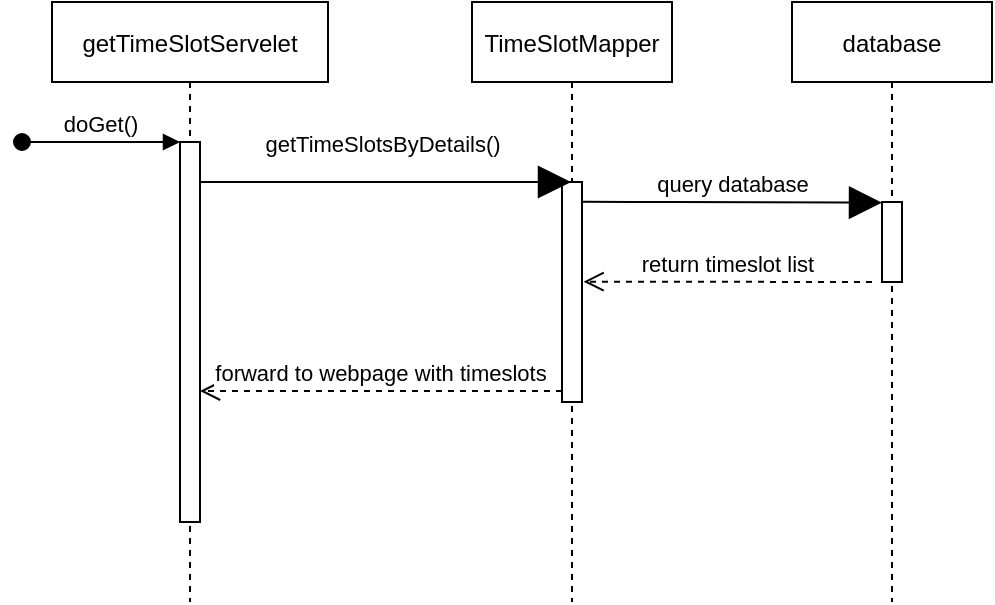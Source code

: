 <mxfile version="15.3.3" type="device"><diagram id="kgpKYQtTHZ0yAKxKKP6v" name="Page-1"><mxGraphModel dx="678" dy="963" grid="1" gridSize="10" guides="1" tooltips="1" connect="1" arrows="1" fold="1" page="1" pageScale="1" pageWidth="850" pageHeight="1100" math="0" shadow="0"><root><mxCell id="0"/><mxCell id="1" parent="0"/><mxCell id="3nuBFxr9cyL0pnOWT2aG-1" value="getTimeSlotServelet" style="shape=umlLifeline;perimeter=lifelinePerimeter;container=1;collapsible=0;recursiveResize=0;rounded=0;shadow=0;strokeWidth=1;" parent="1" vertex="1"><mxGeometry x="90" y="80" width="138" height="300" as="geometry"/></mxCell><mxCell id="3nuBFxr9cyL0pnOWT2aG-2" value="" style="points=[];perimeter=orthogonalPerimeter;rounded=0;shadow=0;strokeWidth=1;" parent="3nuBFxr9cyL0pnOWT2aG-1" vertex="1"><mxGeometry x="64" y="70" width="10" height="190" as="geometry"/></mxCell><mxCell id="3nuBFxr9cyL0pnOWT2aG-3" value="doGet()" style="verticalAlign=bottom;startArrow=oval;endArrow=block;startSize=8;shadow=0;strokeWidth=1;" parent="3nuBFxr9cyL0pnOWT2aG-1" target="3nuBFxr9cyL0pnOWT2aG-2" edge="1"><mxGeometry relative="1" as="geometry"><mxPoint x="-15" y="70" as="sourcePoint"/></mxGeometry></mxCell><mxCell id="3nuBFxr9cyL0pnOWT2aG-5" value="TimeSlotMapper" style="shape=umlLifeline;perimeter=lifelinePerimeter;container=1;collapsible=0;recursiveResize=0;rounded=0;shadow=0;strokeWidth=1;" parent="1" vertex="1"><mxGeometry x="300" y="80" width="100" height="300" as="geometry"/></mxCell><mxCell id="3nuBFxr9cyL0pnOWT2aG-6" value="" style="points=[];perimeter=orthogonalPerimeter;rounded=0;shadow=0;strokeWidth=1;" parent="3nuBFxr9cyL0pnOWT2aG-5" vertex="1"><mxGeometry x="45" y="90" width="10" height="110" as="geometry"/></mxCell><mxCell id="3nuBFxr9cyL0pnOWT2aG-7" value="forward to webpage with timeslots" style="verticalAlign=bottom;endArrow=open;dashed=1;endSize=8;exitX=0;exitY=0.95;shadow=0;strokeWidth=1;" parent="1" source="3nuBFxr9cyL0pnOWT2aG-6" target="3nuBFxr9cyL0pnOWT2aG-2" edge="1"><mxGeometry relative="1" as="geometry"><mxPoint x="275" y="236" as="targetPoint"/></mxGeometry></mxCell><mxCell id="AjmjGdDy1Xwut5_aPlG--9" value="database" style="shape=umlLifeline;perimeter=lifelinePerimeter;container=1;collapsible=0;recursiveResize=0;rounded=0;shadow=0;strokeWidth=1;" vertex="1" parent="1"><mxGeometry x="460" y="80" width="100" height="300" as="geometry"/></mxCell><mxCell id="AjmjGdDy1Xwut5_aPlG--10" value="" style="points=[];perimeter=orthogonalPerimeter;rounded=0;shadow=0;strokeWidth=1;" vertex="1" parent="AjmjGdDy1Xwut5_aPlG--9"><mxGeometry x="45" y="100" width="10" height="40" as="geometry"/></mxCell><mxCell id="AjmjGdDy1Xwut5_aPlG--11" value="query database" style="html=1;verticalAlign=bottom;endArrow=block;startSize=14;endSize=14;sourcePerimeterSpacing=8;targetPerimeterSpacing=8;exitX=1.054;exitY=0.09;exitDx=0;exitDy=0;exitPerimeter=0;" edge="1" parent="AjmjGdDy1Xwut5_aPlG--9" source="3nuBFxr9cyL0pnOWT2aG-6"><mxGeometry width="80" relative="1" as="geometry"><mxPoint x="-100" y="100" as="sourcePoint"/><mxPoint x="45" y="100.34" as="targetPoint"/><Array as="points"><mxPoint x="-70" y="100"/></Array></mxGeometry></mxCell><mxCell id="AjmjGdDy1Xwut5_aPlG--12" value="return timeslot list" style="verticalAlign=bottom;endArrow=open;dashed=1;endSize=8;exitX=0;exitY=0.95;shadow=0;strokeWidth=1;entryX=1.078;entryY=0.453;entryDx=0;entryDy=0;entryPerimeter=0;" edge="1" parent="AjmjGdDy1Xwut5_aPlG--9" target="3nuBFxr9cyL0pnOWT2aG-6"><mxGeometry relative="1" as="geometry"><mxPoint x="-100" y="140" as="targetPoint"/><mxPoint x="40" y="140" as="sourcePoint"/><mxPoint as="offset"/></mxGeometry></mxCell><mxCell id="AjmjGdDy1Xwut5_aPlG--8" value="getTimeSlotsByDetails()" style="html=1;verticalAlign=bottom;endArrow=block;startSize=14;endSize=14;sourcePerimeterSpacing=8;targetPerimeterSpacing=8;exitX=1.023;exitY=0.105;exitDx=0;exitDy=0;exitPerimeter=0;" edge="1" parent="1" source="3nuBFxr9cyL0pnOWT2aG-2" target="3nuBFxr9cyL0pnOWT2aG-5"><mxGeometry x="-0.024" y="10" width="80" relative="1" as="geometry"><mxPoint x="200" y="170" as="sourcePoint"/><mxPoint x="340" y="170" as="targetPoint"/><Array as="points"><mxPoint x="215" y="170"/></Array><mxPoint as="offset"/></mxGeometry></mxCell></root></mxGraphModel></diagram></mxfile>